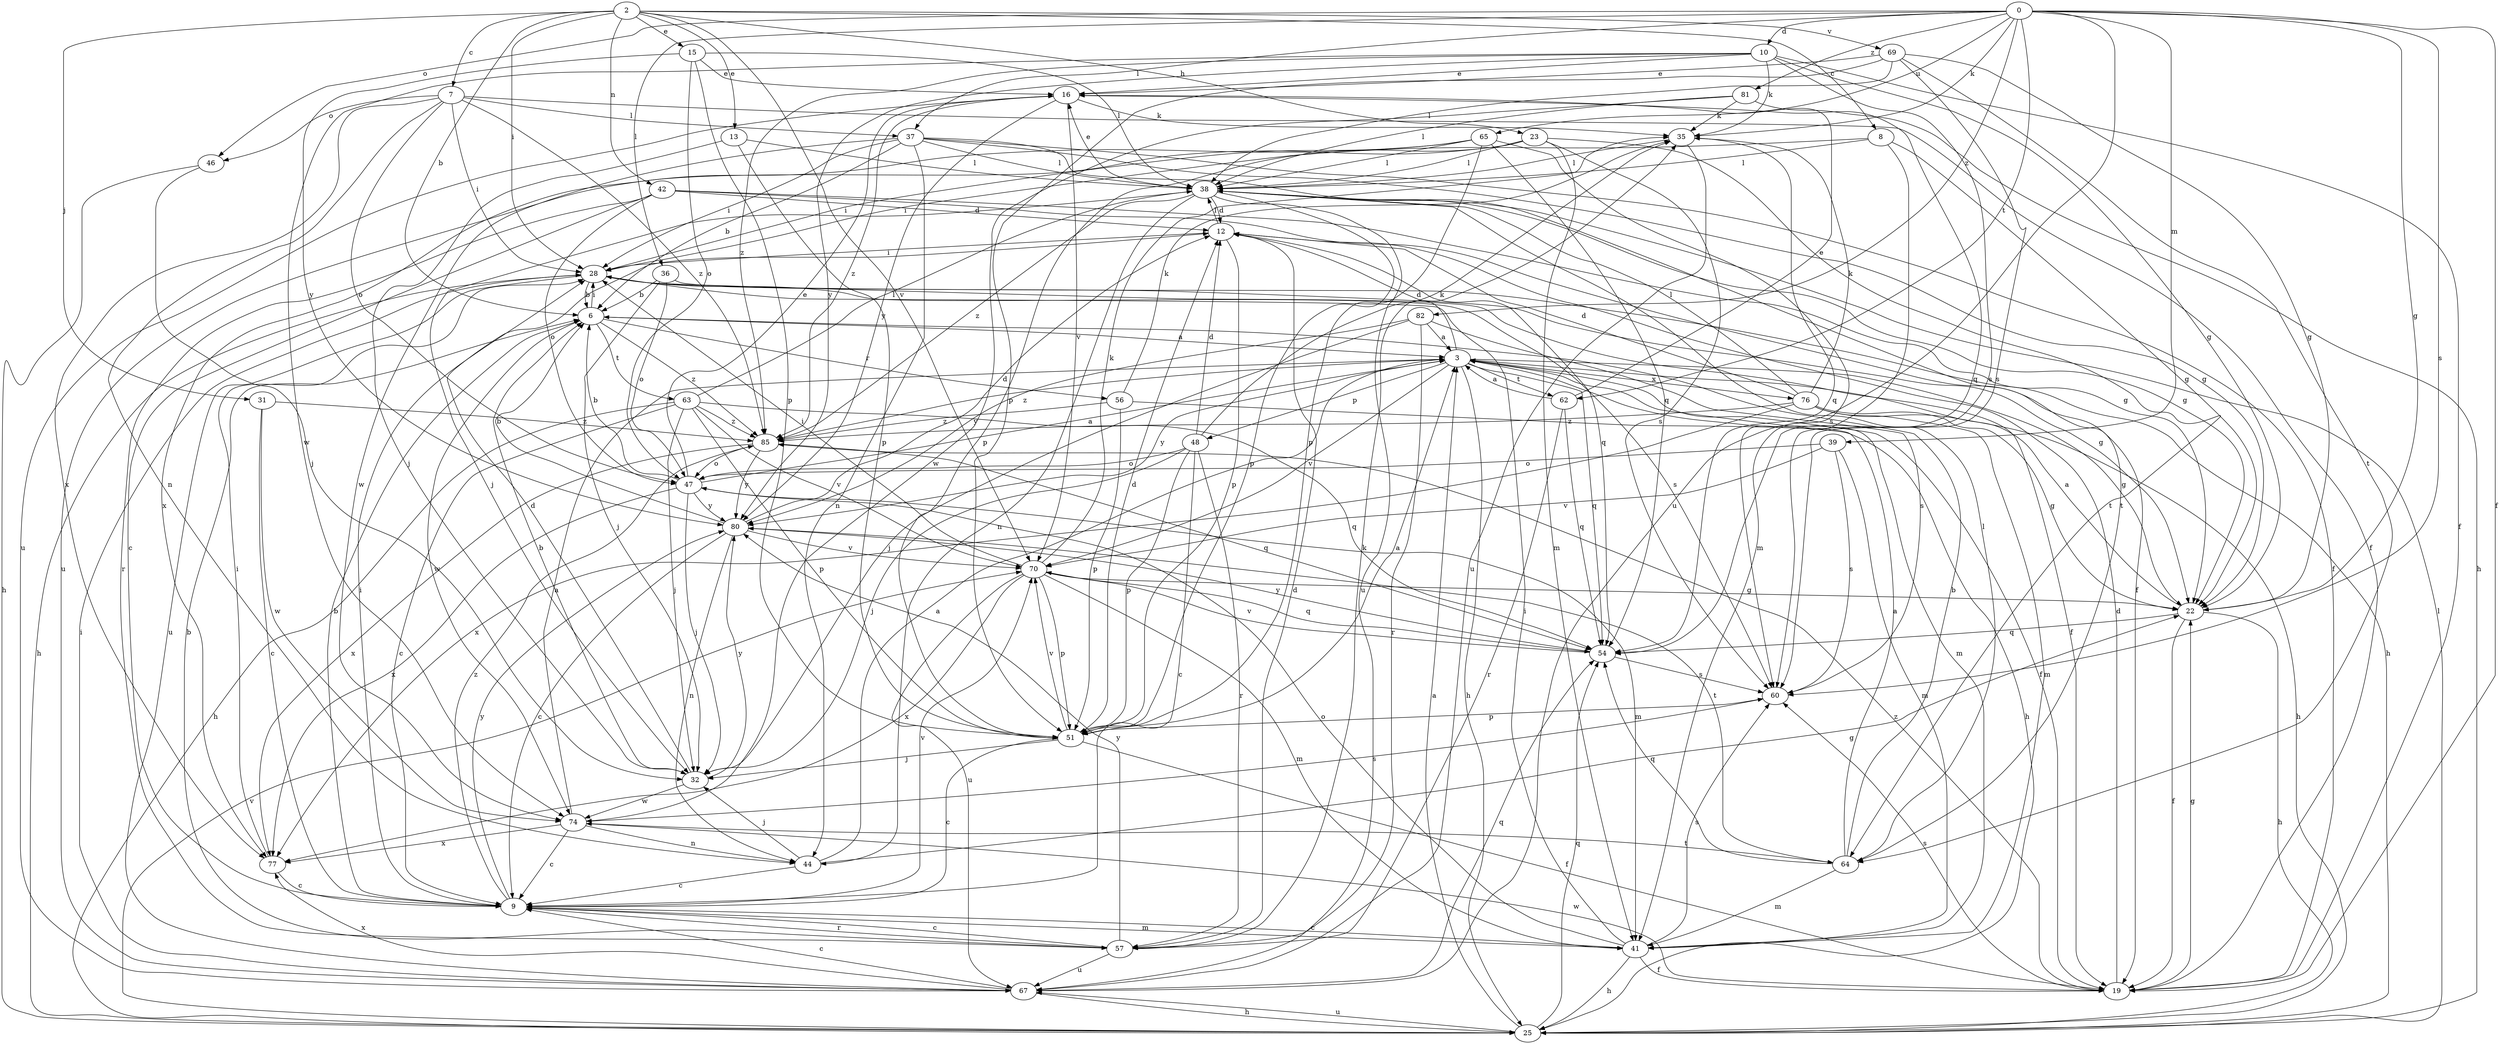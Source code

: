 strict digraph  {
0;
2;
3;
6;
7;
8;
9;
10;
12;
13;
15;
16;
19;
22;
23;
25;
28;
31;
32;
35;
36;
37;
38;
39;
41;
42;
44;
46;
47;
48;
51;
54;
56;
57;
60;
62;
63;
64;
65;
67;
69;
70;
74;
76;
77;
80;
81;
82;
85;
0 -> 10  [label=d];
0 -> 19  [label=f];
0 -> 22  [label=g];
0 -> 35  [label=k];
0 -> 36  [label=l];
0 -> 37  [label=l];
0 -> 39  [label=m];
0 -> 46  [label=o];
0 -> 60  [label=s];
0 -> 62  [label=t];
0 -> 65  [label=u];
0 -> 67  [label=u];
0 -> 81  [label=z];
0 -> 82  [label=z];
2 -> 6  [label=b];
2 -> 7  [label=c];
2 -> 8  [label=c];
2 -> 13  [label=e];
2 -> 15  [label=e];
2 -> 23  [label=h];
2 -> 28  [label=i];
2 -> 31  [label=j];
2 -> 42  [label=n];
2 -> 69  [label=v];
2 -> 70  [label=v];
3 -> 12  [label=d];
3 -> 19  [label=f];
3 -> 22  [label=g];
3 -> 25  [label=h];
3 -> 41  [label=m];
3 -> 48  [label=p];
3 -> 54  [label=q];
3 -> 62  [label=t];
3 -> 70  [label=v];
3 -> 76  [label=x];
3 -> 80  [label=y];
3 -> 85  [label=z];
6 -> 3  [label=a];
6 -> 28  [label=i];
6 -> 56  [label=r];
6 -> 63  [label=t];
6 -> 74  [label=w];
6 -> 85  [label=z];
7 -> 19  [label=f];
7 -> 28  [label=i];
7 -> 37  [label=l];
7 -> 44  [label=n];
7 -> 46  [label=o];
7 -> 47  [label=o];
7 -> 77  [label=x];
7 -> 85  [label=z];
8 -> 22  [label=g];
8 -> 28  [label=i];
8 -> 38  [label=l];
8 -> 41  [label=m];
9 -> 6  [label=b];
9 -> 28  [label=i];
9 -> 41  [label=m];
9 -> 57  [label=r];
9 -> 70  [label=v];
9 -> 80  [label=y];
9 -> 85  [label=z];
10 -> 16  [label=e];
10 -> 19  [label=f];
10 -> 22  [label=g];
10 -> 35  [label=k];
10 -> 60  [label=s];
10 -> 74  [label=w];
10 -> 80  [label=y];
10 -> 85  [label=z];
12 -> 28  [label=i];
12 -> 38  [label=l];
12 -> 51  [label=p];
12 -> 54  [label=q];
13 -> 32  [label=j];
13 -> 38  [label=l];
13 -> 51  [label=p];
15 -> 16  [label=e];
15 -> 38  [label=l];
15 -> 47  [label=o];
15 -> 51  [label=p];
15 -> 80  [label=y];
16 -> 35  [label=k];
16 -> 54  [label=q];
16 -> 67  [label=u];
16 -> 70  [label=v];
16 -> 80  [label=y];
16 -> 85  [label=z];
19 -> 12  [label=d];
19 -> 22  [label=g];
19 -> 60  [label=s];
19 -> 74  [label=w];
19 -> 85  [label=z];
22 -> 3  [label=a];
22 -> 19  [label=f];
22 -> 25  [label=h];
22 -> 54  [label=q];
23 -> 38  [label=l];
23 -> 41  [label=m];
23 -> 51  [label=p];
23 -> 60  [label=s];
23 -> 64  [label=t];
23 -> 67  [label=u];
25 -> 3  [label=a];
25 -> 38  [label=l];
25 -> 54  [label=q];
25 -> 67  [label=u];
25 -> 70  [label=v];
28 -> 6  [label=b];
28 -> 19  [label=f];
28 -> 22  [label=g];
28 -> 25  [label=h];
28 -> 60  [label=s];
28 -> 67  [label=u];
31 -> 9  [label=c];
31 -> 74  [label=w];
31 -> 85  [label=z];
32 -> 6  [label=b];
32 -> 12  [label=d];
32 -> 74  [label=w];
32 -> 80  [label=y];
35 -> 38  [label=l];
35 -> 54  [label=q];
35 -> 67  [label=u];
36 -> 6  [label=b];
36 -> 25  [label=h];
36 -> 32  [label=j];
36 -> 47  [label=o];
37 -> 6  [label=b];
37 -> 19  [label=f];
37 -> 22  [label=g];
37 -> 28  [label=i];
37 -> 38  [label=l];
37 -> 44  [label=n];
37 -> 64  [label=t];
37 -> 74  [label=w];
38 -> 12  [label=d];
38 -> 16  [label=e];
38 -> 22  [label=g];
38 -> 32  [label=j];
38 -> 44  [label=n];
38 -> 51  [label=p];
38 -> 67  [label=u];
38 -> 85  [label=z];
39 -> 41  [label=m];
39 -> 47  [label=o];
39 -> 60  [label=s];
39 -> 70  [label=v];
41 -> 9  [label=c];
41 -> 19  [label=f];
41 -> 25  [label=h];
41 -> 28  [label=i];
41 -> 47  [label=o];
41 -> 60  [label=s];
42 -> 9  [label=c];
42 -> 12  [label=d];
42 -> 19  [label=f];
42 -> 22  [label=g];
42 -> 47  [label=o];
42 -> 57  [label=r];
44 -> 3  [label=a];
44 -> 9  [label=c];
44 -> 22  [label=g];
44 -> 32  [label=j];
46 -> 25  [label=h];
46 -> 32  [label=j];
47 -> 3  [label=a];
47 -> 6  [label=b];
47 -> 16  [label=e];
47 -> 32  [label=j];
47 -> 41  [label=m];
47 -> 77  [label=x];
47 -> 80  [label=y];
48 -> 9  [label=c];
48 -> 12  [label=d];
48 -> 32  [label=j];
48 -> 35  [label=k];
48 -> 47  [label=o];
48 -> 51  [label=p];
48 -> 57  [label=r];
51 -> 3  [label=a];
51 -> 9  [label=c];
51 -> 12  [label=d];
51 -> 19  [label=f];
51 -> 32  [label=j];
51 -> 70  [label=v];
54 -> 60  [label=s];
54 -> 70  [label=v];
54 -> 80  [label=y];
56 -> 25  [label=h];
56 -> 35  [label=k];
56 -> 51  [label=p];
56 -> 85  [label=z];
57 -> 6  [label=b];
57 -> 9  [label=c];
57 -> 12  [label=d];
57 -> 35  [label=k];
57 -> 67  [label=u];
57 -> 80  [label=y];
60 -> 51  [label=p];
62 -> 3  [label=a];
62 -> 16  [label=e];
62 -> 54  [label=q];
62 -> 57  [label=r];
63 -> 9  [label=c];
63 -> 25  [label=h];
63 -> 32  [label=j];
63 -> 38  [label=l];
63 -> 51  [label=p];
63 -> 54  [label=q];
63 -> 70  [label=v];
63 -> 85  [label=z];
64 -> 3  [label=a];
64 -> 6  [label=b];
64 -> 38  [label=l];
64 -> 41  [label=m];
64 -> 54  [label=q];
65 -> 28  [label=i];
65 -> 38  [label=l];
65 -> 51  [label=p];
65 -> 54  [label=q];
65 -> 60  [label=s];
65 -> 77  [label=x];
67 -> 9  [label=c];
67 -> 25  [label=h];
67 -> 28  [label=i];
67 -> 54  [label=q];
67 -> 77  [label=x];
69 -> 16  [label=e];
69 -> 22  [label=g];
69 -> 38  [label=l];
69 -> 51  [label=p];
69 -> 60  [label=s];
69 -> 64  [label=t];
70 -> 22  [label=g];
70 -> 28  [label=i];
70 -> 35  [label=k];
70 -> 41  [label=m];
70 -> 51  [label=p];
70 -> 54  [label=q];
70 -> 67  [label=u];
70 -> 77  [label=x];
74 -> 3  [label=a];
74 -> 9  [label=c];
74 -> 44  [label=n];
74 -> 60  [label=s];
74 -> 64  [label=t];
74 -> 77  [label=x];
76 -> 12  [label=d];
76 -> 22  [label=g];
76 -> 25  [label=h];
76 -> 35  [label=k];
76 -> 38  [label=l];
76 -> 41  [label=m];
76 -> 77  [label=x];
76 -> 85  [label=z];
77 -> 9  [label=c];
77 -> 28  [label=i];
80 -> 6  [label=b];
80 -> 9  [label=c];
80 -> 12  [label=d];
80 -> 44  [label=n];
80 -> 64  [label=t];
80 -> 70  [label=v];
81 -> 25  [label=h];
81 -> 35  [label=k];
81 -> 38  [label=l];
81 -> 74  [label=w];
82 -> 3  [label=a];
82 -> 32  [label=j];
82 -> 57  [label=r];
82 -> 60  [label=s];
82 -> 80  [label=y];
85 -> 47  [label=o];
85 -> 54  [label=q];
85 -> 77  [label=x];
85 -> 80  [label=y];
}
